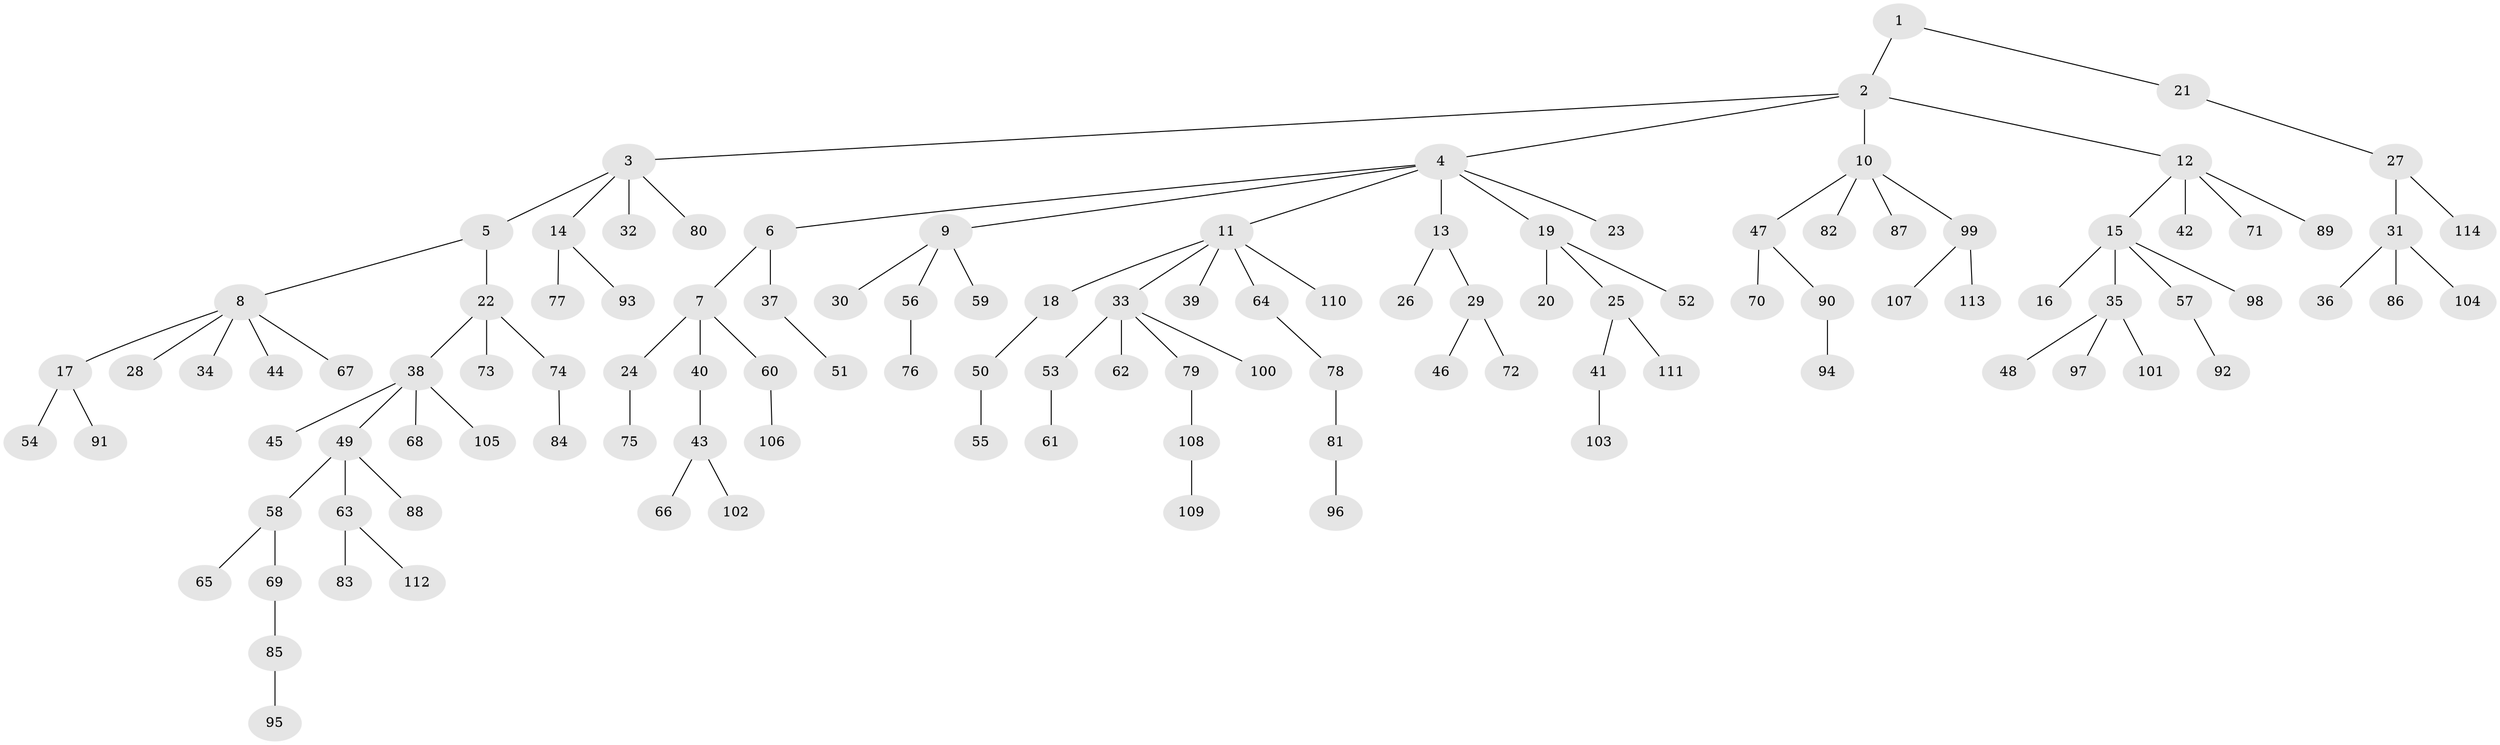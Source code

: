 // Generated by graph-tools (version 1.1) at 2025/26/03/09/25 03:26:23]
// undirected, 114 vertices, 113 edges
graph export_dot {
graph [start="1"]
  node [color=gray90,style=filled];
  1;
  2;
  3;
  4;
  5;
  6;
  7;
  8;
  9;
  10;
  11;
  12;
  13;
  14;
  15;
  16;
  17;
  18;
  19;
  20;
  21;
  22;
  23;
  24;
  25;
  26;
  27;
  28;
  29;
  30;
  31;
  32;
  33;
  34;
  35;
  36;
  37;
  38;
  39;
  40;
  41;
  42;
  43;
  44;
  45;
  46;
  47;
  48;
  49;
  50;
  51;
  52;
  53;
  54;
  55;
  56;
  57;
  58;
  59;
  60;
  61;
  62;
  63;
  64;
  65;
  66;
  67;
  68;
  69;
  70;
  71;
  72;
  73;
  74;
  75;
  76;
  77;
  78;
  79;
  80;
  81;
  82;
  83;
  84;
  85;
  86;
  87;
  88;
  89;
  90;
  91;
  92;
  93;
  94;
  95;
  96;
  97;
  98;
  99;
  100;
  101;
  102;
  103;
  104;
  105;
  106;
  107;
  108;
  109;
  110;
  111;
  112;
  113;
  114;
  1 -- 2;
  1 -- 21;
  2 -- 3;
  2 -- 4;
  2 -- 10;
  2 -- 12;
  3 -- 5;
  3 -- 14;
  3 -- 32;
  3 -- 80;
  4 -- 6;
  4 -- 9;
  4 -- 11;
  4 -- 13;
  4 -- 19;
  4 -- 23;
  5 -- 8;
  5 -- 22;
  6 -- 7;
  6 -- 37;
  7 -- 24;
  7 -- 40;
  7 -- 60;
  8 -- 17;
  8 -- 28;
  8 -- 34;
  8 -- 44;
  8 -- 67;
  9 -- 30;
  9 -- 56;
  9 -- 59;
  10 -- 47;
  10 -- 82;
  10 -- 87;
  10 -- 99;
  11 -- 18;
  11 -- 33;
  11 -- 39;
  11 -- 64;
  11 -- 110;
  12 -- 15;
  12 -- 42;
  12 -- 71;
  12 -- 89;
  13 -- 26;
  13 -- 29;
  14 -- 77;
  14 -- 93;
  15 -- 16;
  15 -- 35;
  15 -- 57;
  15 -- 98;
  17 -- 54;
  17 -- 91;
  18 -- 50;
  19 -- 20;
  19 -- 25;
  19 -- 52;
  21 -- 27;
  22 -- 38;
  22 -- 73;
  22 -- 74;
  24 -- 75;
  25 -- 41;
  25 -- 111;
  27 -- 31;
  27 -- 114;
  29 -- 46;
  29 -- 72;
  31 -- 36;
  31 -- 86;
  31 -- 104;
  33 -- 53;
  33 -- 62;
  33 -- 79;
  33 -- 100;
  35 -- 48;
  35 -- 97;
  35 -- 101;
  37 -- 51;
  38 -- 45;
  38 -- 49;
  38 -- 68;
  38 -- 105;
  40 -- 43;
  41 -- 103;
  43 -- 66;
  43 -- 102;
  47 -- 70;
  47 -- 90;
  49 -- 58;
  49 -- 63;
  49 -- 88;
  50 -- 55;
  53 -- 61;
  56 -- 76;
  57 -- 92;
  58 -- 65;
  58 -- 69;
  60 -- 106;
  63 -- 83;
  63 -- 112;
  64 -- 78;
  69 -- 85;
  74 -- 84;
  78 -- 81;
  79 -- 108;
  81 -- 96;
  85 -- 95;
  90 -- 94;
  99 -- 107;
  99 -- 113;
  108 -- 109;
}
